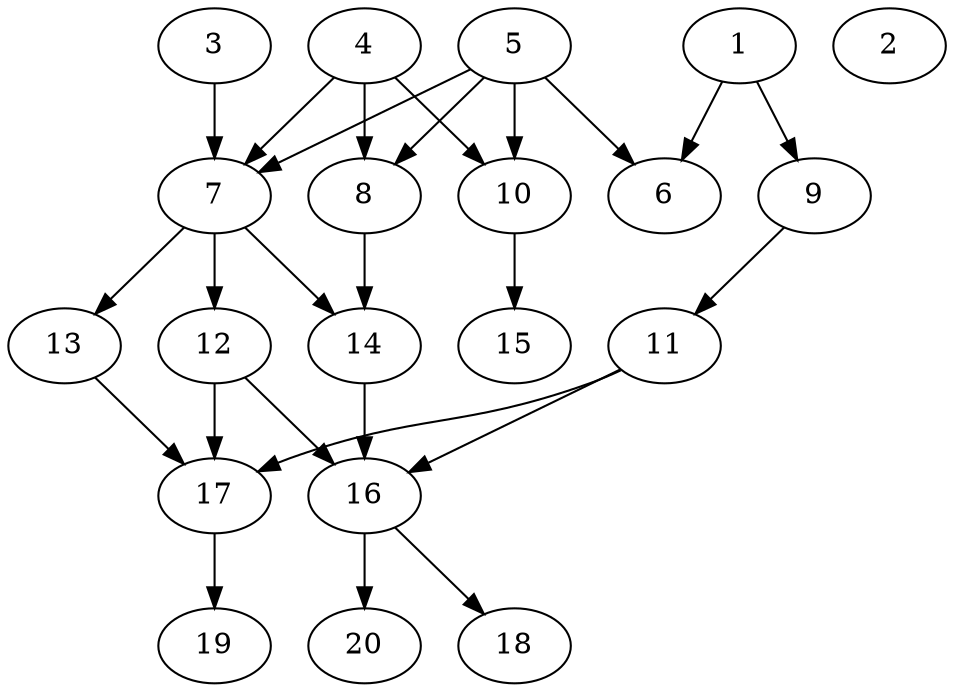 // DAG automatically generated by daggen at Wed Jul 24 22:10:09 2019
// ./daggen --dot -n 20 --ccr 0.4 --fat 0.5 --regular 0.5 --density 0.5 --mindata 5242880 --maxdata 52428800 
digraph G {
  1 [size="16609280", alpha="0.03", expect_size="6643712"] 
  1 -> 6 [size ="6643712"]
  1 -> 9 [size ="6643712"]
  2 [size="28334080", alpha="0.05", expect_size="11333632"] 
  3 [size="36003840", alpha="0.17", expect_size="14401536"] 
  3 -> 7 [size ="14401536"]
  4 [size="55964160", alpha="0.11", expect_size="22385664"] 
  4 -> 7 [size ="22385664"]
  4 -> 8 [size ="22385664"]
  4 -> 10 [size ="22385664"]
  5 [size="38484480", alpha="0.07", expect_size="15393792"] 
  5 -> 6 [size ="15393792"]
  5 -> 7 [size ="15393792"]
  5 -> 8 [size ="15393792"]
  5 -> 10 [size ="15393792"]
  6 [size="18754560", alpha="0.07", expect_size="7501824"] 
  7 [size="125614080", alpha="0.08", expect_size="50245632"] 
  7 -> 12 [size ="50245632"]
  7 -> 13 [size ="50245632"]
  7 -> 14 [size ="50245632"]
  8 [size="111134720", alpha="0.07", expect_size="44453888"] 
  8 -> 14 [size ="44453888"]
  9 [size="66616320", alpha="0.03", expect_size="26646528"] 
  9 -> 11 [size ="26646528"]
  10 [size="46208000", alpha="0.07", expect_size="18483200"] 
  10 -> 15 [size ="18483200"]
  11 [size="109283840", alpha="0.13", expect_size="43713536"] 
  11 -> 16 [size ="43713536"]
  11 -> 17 [size ="43713536"]
  12 [size="127370240", alpha="0.13", expect_size="50948096"] 
  12 -> 16 [size ="50948096"]
  12 -> 17 [size ="50948096"]
  13 [size="39823360", alpha="0.11", expect_size="15929344"] 
  13 -> 17 [size ="15929344"]
  14 [size="22397440", alpha="0.07", expect_size="8958976"] 
  14 -> 16 [size ="8958976"]
  15 [size="85219840", alpha="0.16", expect_size="34087936"] 
  16 [size="125237760", alpha="0.08", expect_size="50095104"] 
  16 -> 18 [size ="50095104"]
  16 -> 20 [size ="50095104"]
  17 [size="46430720", alpha="0.06", expect_size="18572288"] 
  17 -> 19 [size ="18572288"]
  18 [size="94566400", alpha="0.19", expect_size="37826560"] 
  19 [size="18872320", alpha="0.08", expect_size="7548928"] 
  20 [size="34931200", alpha="0.17", expect_size="13972480"] 
}
